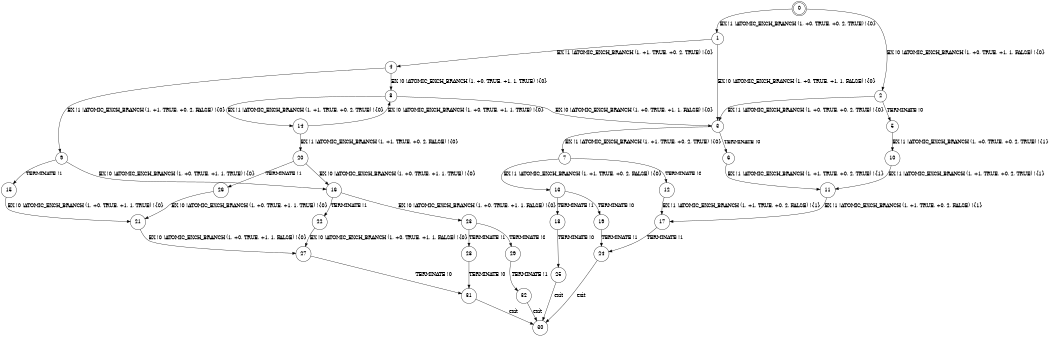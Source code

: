 digraph BCG {
size = "7, 10.5";
center = TRUE;
node [shape = circle];
0 [peripheries = 2];
0 -> 1 [label = "EX !1 !ATOMIC_EXCH_BRANCH (1, +0, TRUE, +0, 2, TRUE) !{0}"];
0 -> 2 [label = "EX !0 !ATOMIC_EXCH_BRANCH (1, +0, TRUE, +1, 1, FALSE) !{0}"];
1 -> 3 [label = "EX !0 !ATOMIC_EXCH_BRANCH (1, +0, TRUE, +1, 1, FALSE) !{0}"];
1 -> 4 [label = "EX !1 !ATOMIC_EXCH_BRANCH (1, +1, TRUE, +0, 2, TRUE) !{0}"];
2 -> 5 [label = "TERMINATE !0"];
2 -> 3 [label = "EX !1 !ATOMIC_EXCH_BRANCH (1, +0, TRUE, +0, 2, TRUE) !{0}"];
3 -> 6 [label = "TERMINATE !0"];
3 -> 7 [label = "EX !1 !ATOMIC_EXCH_BRANCH (1, +1, TRUE, +0, 2, TRUE) !{0}"];
4 -> 8 [label = "EX !0 !ATOMIC_EXCH_BRANCH (1, +0, TRUE, +1, 1, TRUE) !{0}"];
4 -> 9 [label = "EX !1 !ATOMIC_EXCH_BRANCH (1, +1, TRUE, +0, 2, FALSE) !{0}"];
5 -> 10 [label = "EX !1 !ATOMIC_EXCH_BRANCH (1, +0, TRUE, +0, 2, TRUE) !{1}"];
6 -> 11 [label = "EX !1 !ATOMIC_EXCH_BRANCH (1, +1, TRUE, +0, 2, TRUE) !{1}"];
7 -> 12 [label = "TERMINATE !0"];
7 -> 13 [label = "EX !1 !ATOMIC_EXCH_BRANCH (1, +1, TRUE, +0, 2, FALSE) !{0}"];
8 -> 14 [label = "EX !1 !ATOMIC_EXCH_BRANCH (1, +1, TRUE, +0, 2, TRUE) !{0}"];
8 -> 3 [label = "EX !0 !ATOMIC_EXCH_BRANCH (1, +0, TRUE, +1, 1, FALSE) !{0}"];
9 -> 15 [label = "TERMINATE !1"];
9 -> 16 [label = "EX !0 !ATOMIC_EXCH_BRANCH (1, +0, TRUE, +1, 1, TRUE) !{0}"];
10 -> 11 [label = "EX !1 !ATOMIC_EXCH_BRANCH (1, +1, TRUE, +0, 2, TRUE) !{1}"];
11 -> 17 [label = "EX !1 !ATOMIC_EXCH_BRANCH (1, +1, TRUE, +0, 2, FALSE) !{1}"];
12 -> 17 [label = "EX !1 !ATOMIC_EXCH_BRANCH (1, +1, TRUE, +0, 2, FALSE) !{1}"];
13 -> 18 [label = "TERMINATE !1"];
13 -> 19 [label = "TERMINATE !0"];
14 -> 20 [label = "EX !1 !ATOMIC_EXCH_BRANCH (1, +1, TRUE, +0, 2, FALSE) !{0}"];
14 -> 8 [label = "EX !0 !ATOMIC_EXCH_BRANCH (1, +0, TRUE, +1, 1, TRUE) !{0}"];
15 -> 21 [label = "EX !0 !ATOMIC_EXCH_BRANCH (1, +0, TRUE, +1, 1, TRUE) !{0}"];
16 -> 22 [label = "TERMINATE !1"];
16 -> 23 [label = "EX !0 !ATOMIC_EXCH_BRANCH (1, +0, TRUE, +1, 1, FALSE) !{0}"];
17 -> 24 [label = "TERMINATE !1"];
18 -> 25 [label = "TERMINATE !0"];
19 -> 24 [label = "TERMINATE !1"];
20 -> 26 [label = "TERMINATE !1"];
20 -> 16 [label = "EX !0 !ATOMIC_EXCH_BRANCH (1, +0, TRUE, +1, 1, TRUE) !{0}"];
21 -> 27 [label = "EX !0 !ATOMIC_EXCH_BRANCH (1, +0, TRUE, +1, 1, FALSE) !{0}"];
22 -> 27 [label = "EX !0 !ATOMIC_EXCH_BRANCH (1, +0, TRUE, +1, 1, FALSE) !{0}"];
23 -> 28 [label = "TERMINATE !1"];
23 -> 29 [label = "TERMINATE !0"];
24 -> 30 [label = "exit"];
25 -> 30 [label = "exit"];
26 -> 21 [label = "EX !0 !ATOMIC_EXCH_BRANCH (1, +0, TRUE, +1, 1, TRUE) !{0}"];
27 -> 31 [label = "TERMINATE !0"];
28 -> 31 [label = "TERMINATE !0"];
29 -> 32 [label = "TERMINATE !1"];
31 -> 30 [label = "exit"];
32 -> 30 [label = "exit"];
}

